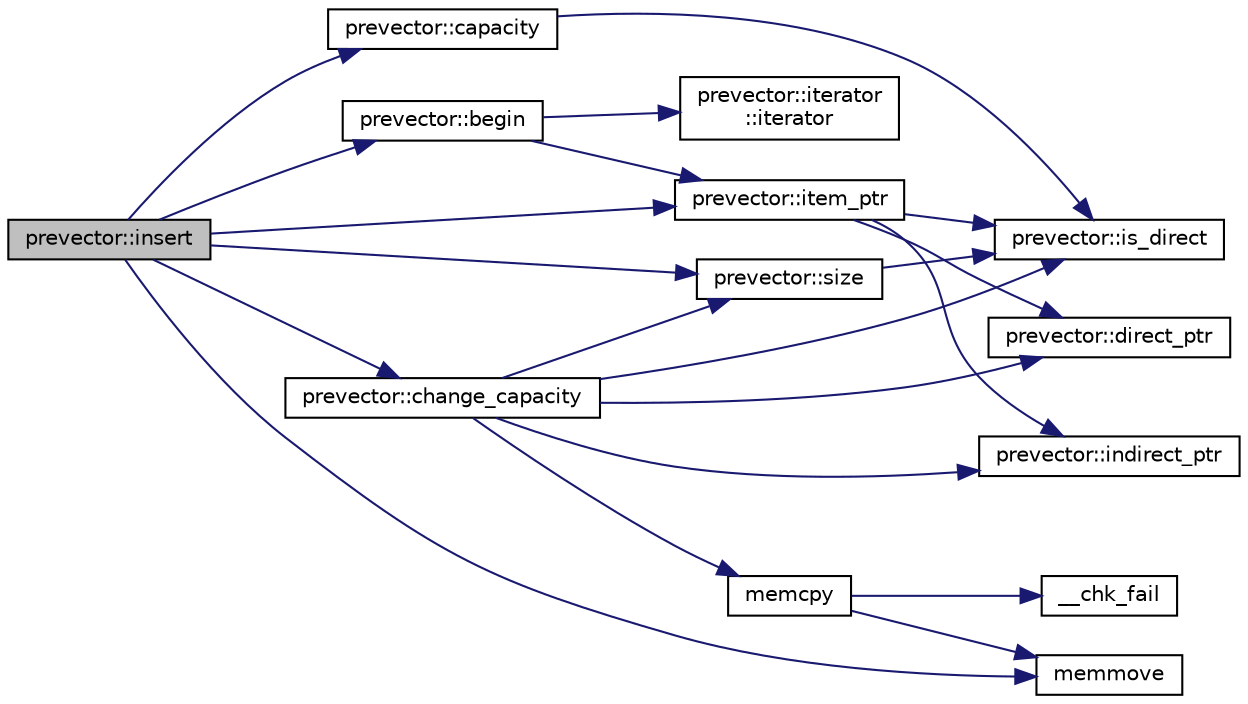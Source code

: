 digraph "prevector::insert"
{
  edge [fontname="Helvetica",fontsize="10",labelfontname="Helvetica",labelfontsize="10"];
  node [fontname="Helvetica",fontsize="10",shape=record];
  rankdir="LR";
  Node354 [label="prevector::insert",height=0.2,width=0.4,color="black", fillcolor="grey75", style="filled", fontcolor="black"];
  Node354 -> Node355 [color="midnightblue",fontsize="10",style="solid",fontname="Helvetica"];
  Node355 [label="prevector::begin",height=0.2,width=0.4,color="black", fillcolor="white", style="filled",URL="$de/d38/classprevector.html#aa9210cbe708412a70868d6e0bca844c9"];
  Node355 -> Node356 [color="midnightblue",fontsize="10",style="solid",fontname="Helvetica"];
  Node356 [label="prevector::iterator\l::iterator",height=0.2,width=0.4,color="black", fillcolor="white", style="filled",URL="$df/d4b/classprevector_1_1iterator.html#ae9dd2b5e8d96f866e4b05d6b7535f285"];
  Node355 -> Node357 [color="midnightblue",fontsize="10",style="solid",fontname="Helvetica"];
  Node357 [label="prevector::item_ptr",height=0.2,width=0.4,color="black", fillcolor="white", style="filled",URL="$de/d38/classprevector.html#a59f1d7bcbc751cfa0faddd7ffa184846"];
  Node357 -> Node358 [color="midnightblue",fontsize="10",style="solid",fontname="Helvetica"];
  Node358 [label="prevector::is_direct",height=0.2,width=0.4,color="black", fillcolor="white", style="filled",URL="$de/d38/classprevector.html#a933e204a7e29c6bbc85479d023c00ff8"];
  Node357 -> Node359 [color="midnightblue",fontsize="10",style="solid",fontname="Helvetica"];
  Node359 [label="prevector::direct_ptr",height=0.2,width=0.4,color="black", fillcolor="white", style="filled",URL="$de/d38/classprevector.html#a20150a43dd87c33f0e855a55bd3418e8"];
  Node357 -> Node360 [color="midnightblue",fontsize="10",style="solid",fontname="Helvetica"];
  Node360 [label="prevector::indirect_ptr",height=0.2,width=0.4,color="black", fillcolor="white", style="filled",URL="$de/d38/classprevector.html#ae3343cc65be9fd678b4a6f8305624de6"];
  Node354 -> Node361 [color="midnightblue",fontsize="10",style="solid",fontname="Helvetica"];
  Node361 [label="prevector::size",height=0.2,width=0.4,color="black", fillcolor="white", style="filled",URL="$de/d38/classprevector.html#a626f7d206dbc24e5610631809762758b"];
  Node361 -> Node358 [color="midnightblue",fontsize="10",style="solid",fontname="Helvetica"];
  Node354 -> Node362 [color="midnightblue",fontsize="10",style="solid",fontname="Helvetica"];
  Node362 [label="prevector::capacity",height=0.2,width=0.4,color="black", fillcolor="white", style="filled",URL="$de/d38/classprevector.html#a833f4c9e5c4804fb8ac57b708657af24"];
  Node362 -> Node358 [color="midnightblue",fontsize="10",style="solid",fontname="Helvetica"];
  Node354 -> Node363 [color="midnightblue",fontsize="10",style="solid",fontname="Helvetica"];
  Node363 [label="prevector::change_capacity",height=0.2,width=0.4,color="black", fillcolor="white", style="filled",URL="$de/d38/classprevector.html#a0e673654d3b7d8d6f79534e17f68741a"];
  Node363 -> Node358 [color="midnightblue",fontsize="10",style="solid",fontname="Helvetica"];
  Node363 -> Node360 [color="midnightblue",fontsize="10",style="solid",fontname="Helvetica"];
  Node363 -> Node359 [color="midnightblue",fontsize="10",style="solid",fontname="Helvetica"];
  Node363 -> Node364 [color="midnightblue",fontsize="10",style="solid",fontname="Helvetica"];
  Node364 [label="memcpy",height=0.2,width=0.4,color="black", fillcolor="white", style="filled",URL="$d5/d9f/glibc__compat_8cpp.html#a0f46826ab0466591e136db24394923cf"];
  Node364 -> Node365 [color="midnightblue",fontsize="10",style="solid",fontname="Helvetica"];
  Node365 [label="memmove",height=0.2,width=0.4,color="black", fillcolor="white", style="filled",URL="$d5/d9f/glibc__compat_8cpp.html#a9778d49e9029dd75bc53ecbbf9f5e9a1"];
  Node364 -> Node366 [color="midnightblue",fontsize="10",style="solid",fontname="Helvetica"];
  Node366 [label="__chk_fail",height=0.2,width=0.4,color="black", fillcolor="white", style="filled",URL="$d5/d9f/glibc__compat_8cpp.html#a424ac71631da5ada2976630ff67051d1"];
  Node363 -> Node361 [color="midnightblue",fontsize="10",style="solid",fontname="Helvetica"];
  Node354 -> Node365 [color="midnightblue",fontsize="10",style="solid",fontname="Helvetica"];
  Node354 -> Node357 [color="midnightblue",fontsize="10",style="solid",fontname="Helvetica"];
}
